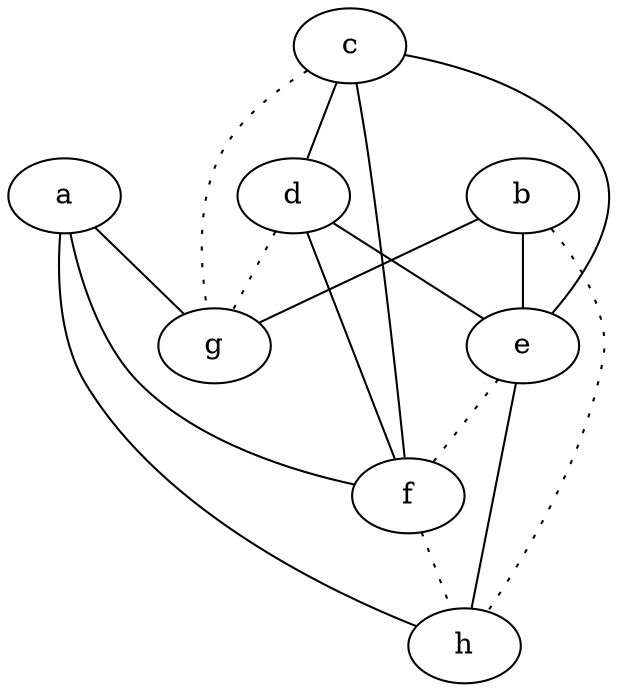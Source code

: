 graph {
a -- f;
a -- g;
a -- h;
b -- e;
b -- g;
b -- h [style=dotted];
c -- d;
c -- e;
c -- f;
c -- g [style=dotted];
d -- e;
d -- f;
d -- g [style=dotted];
e -- f [style=dotted];
e -- h;
f -- h [style=dotted];
}
